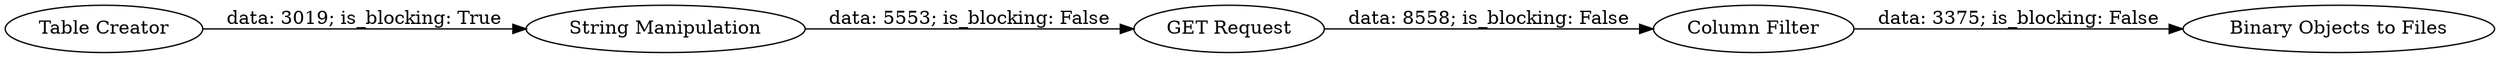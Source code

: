 digraph {
	"5703903561162797121_881" [label="Binary Objects to Files"]
	"5703903561162797121_878" [label="String Manipulation"]
	"5703903561162797121_879" [label="GET Request"]
	"5703903561162797121_877" [label="Table Creator"]
	"5703903561162797121_880" [label="Column Filter"]
	"5703903561162797121_879" -> "5703903561162797121_880" [label="data: 8558; is_blocking: False"]
	"5703903561162797121_880" -> "5703903561162797121_881" [label="data: 3375; is_blocking: False"]
	"5703903561162797121_878" -> "5703903561162797121_879" [label="data: 5553; is_blocking: False"]
	"5703903561162797121_877" -> "5703903561162797121_878" [label="data: 3019; is_blocking: True"]
	rankdir=LR
}
